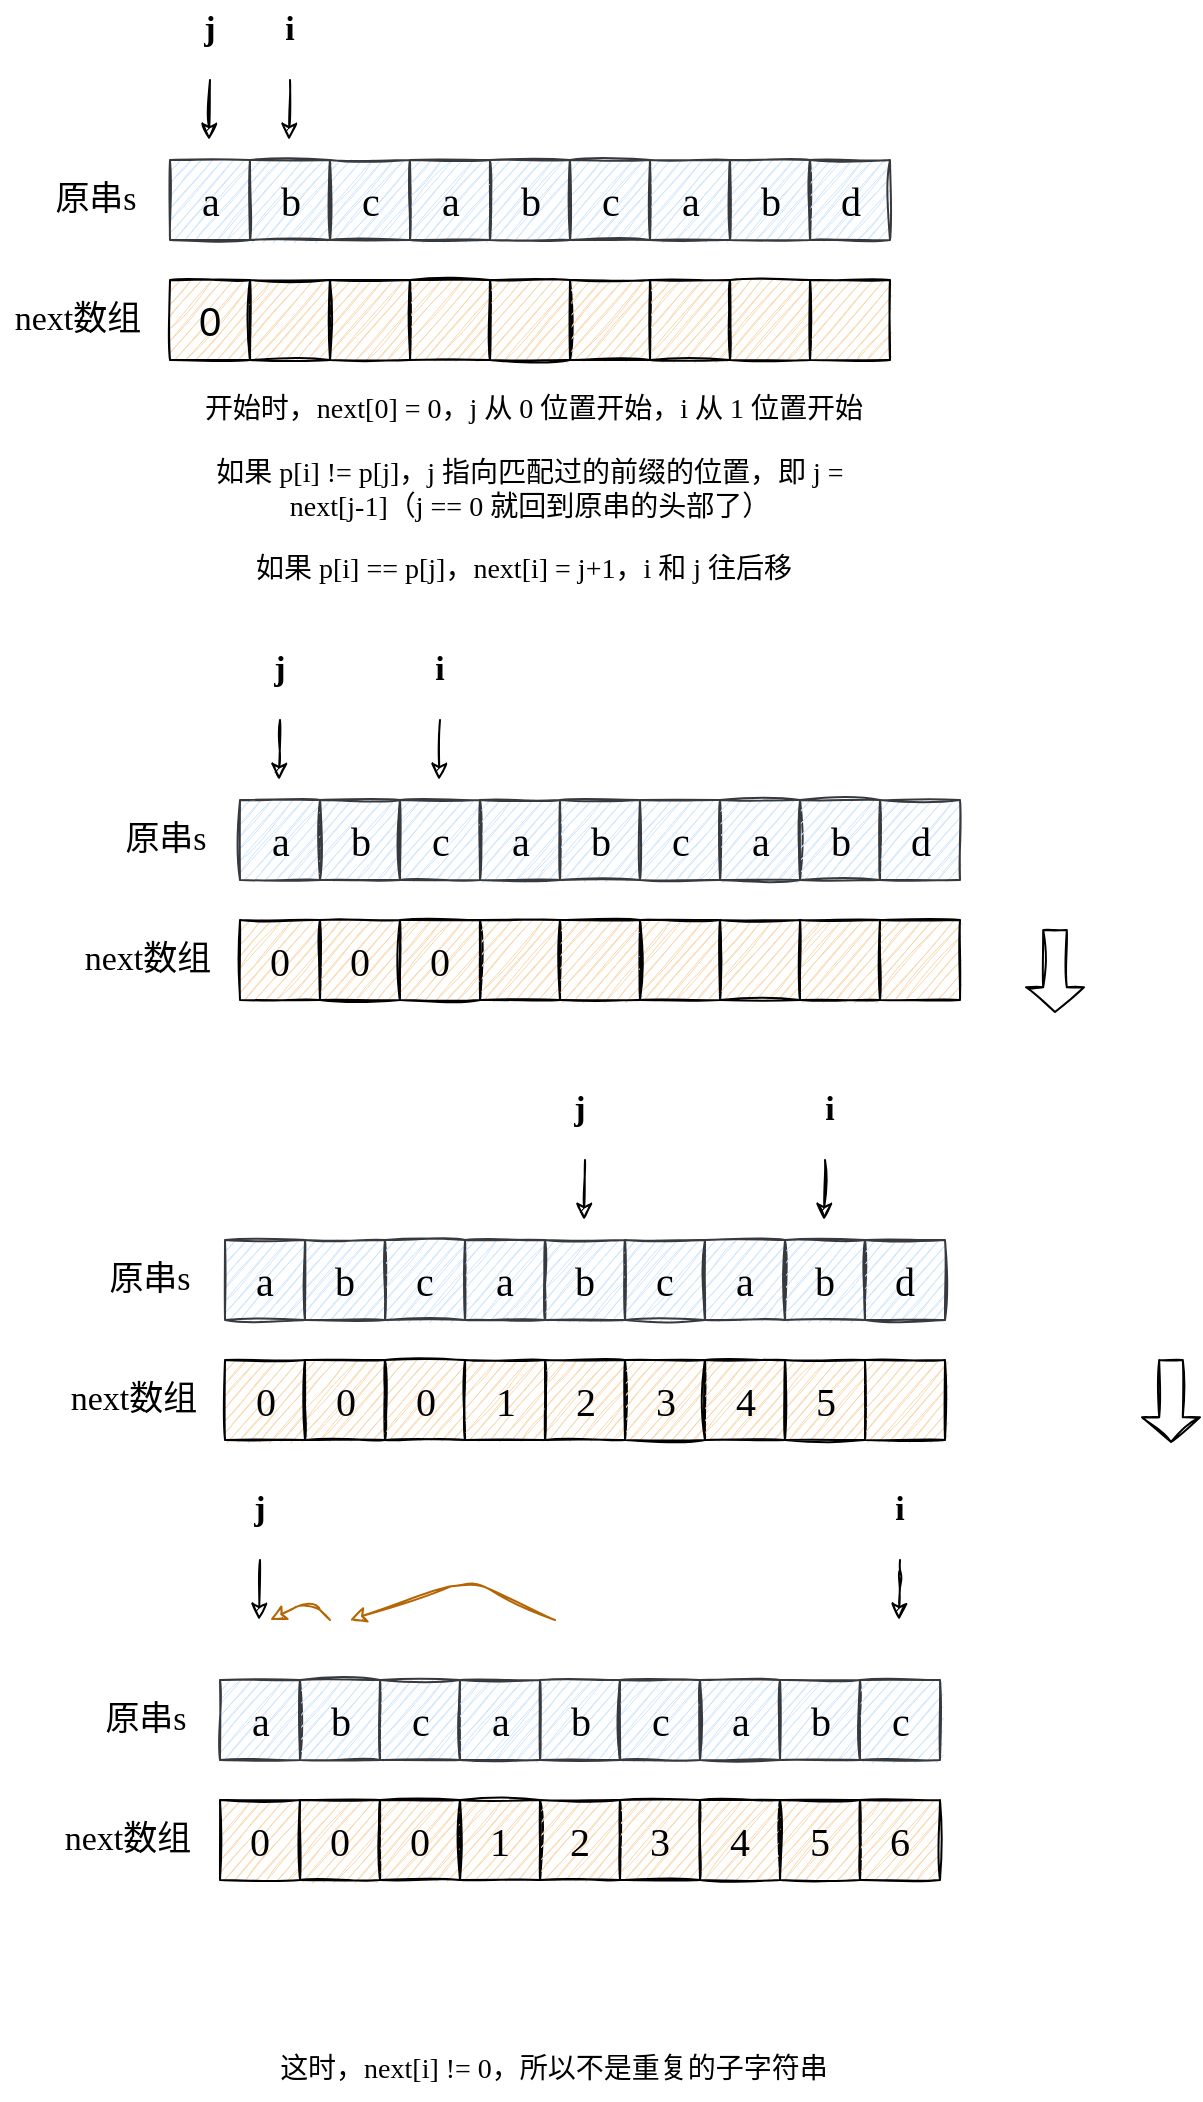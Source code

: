 <mxfile version="14.4.3" type="github">
  <diagram id="7ugZ_yGk9QIiD2wysOpb" name="Page-1">
    <mxGraphModel dx="1221" dy="645" grid="0" gridSize="10" guides="1" tooltips="1" connect="1" arrows="1" fold="1" page="1" pageScale="1" pageWidth="827" pageHeight="1169" math="0" shadow="0">
      <root>
        <mxCell id="0" />
        <mxCell id="1" parent="0" />
        <mxCell id="y8xqZsJNZSaKC4021zPC-1" value="" style="rounded=0;whiteSpace=wrap;html=1;shadow=0;sketch=1;fillColor=#cce5ff;strokeColor=#36393d;" vertex="1" parent="1">
          <mxGeometry x="120" y="120" width="40" height="40" as="geometry" />
        </mxCell>
        <mxCell id="y8xqZsJNZSaKC4021zPC-2" value="" style="rounded=0;whiteSpace=wrap;html=1;shadow=0;sketch=1;fillColor=#cce5ff;strokeColor=#36393d;" vertex="1" parent="1">
          <mxGeometry x="160" y="120" width="40" height="40" as="geometry" />
        </mxCell>
        <mxCell id="y8xqZsJNZSaKC4021zPC-3" value="" style="rounded=0;whiteSpace=wrap;html=1;shadow=0;sketch=1;fillColor=#cce5ff;strokeColor=#36393d;" vertex="1" parent="1">
          <mxGeometry x="200" y="120" width="40" height="40" as="geometry" />
        </mxCell>
        <mxCell id="y8xqZsJNZSaKC4021zPC-11" value="&lt;font face=&quot;Comic Sans MS&quot; style=&quot;font-size: 20px&quot;&gt;a&lt;/font&gt;" style="text;html=1;strokeColor=none;fillColor=none;align=center;verticalAlign=middle;whiteSpace=wrap;rounded=0;shadow=0;sketch=1;" vertex="1" parent="1">
          <mxGeometry x="112.5" y="130" width="55" height="20" as="geometry" />
        </mxCell>
        <mxCell id="y8xqZsJNZSaKC4021zPC-12" value="&lt;font face=&quot;Comic Sans MS&quot; style=&quot;font-size: 20px&quot;&gt;b&lt;/font&gt;" style="text;html=1;strokeColor=none;fillColor=none;align=center;verticalAlign=middle;whiteSpace=wrap;rounded=0;shadow=0;sketch=1;" vertex="1" parent="1">
          <mxGeometry x="152.5" y="130" width="55" height="20" as="geometry" />
        </mxCell>
        <mxCell id="y8xqZsJNZSaKC4021zPC-13" value="&lt;font face=&quot;Comic Sans MS&quot; style=&quot;font-size: 20px&quot;&gt;c&lt;/font&gt;" style="text;html=1;strokeColor=none;fillColor=none;align=center;verticalAlign=middle;whiteSpace=wrap;rounded=0;shadow=0;sketch=1;" vertex="1" parent="1">
          <mxGeometry x="192.5" y="130" width="55" height="20" as="geometry" />
        </mxCell>
        <mxCell id="y8xqZsJNZSaKC4021zPC-52" value="" style="rounded=0;whiteSpace=wrap;html=1;shadow=0;sketch=1;fillColor=#cce5ff;strokeColor=#36393d;" vertex="1" parent="1">
          <mxGeometry x="240" y="120" width="40" height="40" as="geometry" />
        </mxCell>
        <mxCell id="y8xqZsJNZSaKC4021zPC-53" value="" style="rounded=0;whiteSpace=wrap;html=1;shadow=0;sketch=1;fillColor=#cce5ff;strokeColor=#36393d;" vertex="1" parent="1">
          <mxGeometry x="280" y="120" width="40" height="40" as="geometry" />
        </mxCell>
        <mxCell id="y8xqZsJNZSaKC4021zPC-54" value="" style="rounded=0;whiteSpace=wrap;html=1;shadow=0;sketch=1;fillColor=#cce5ff;strokeColor=#36393d;" vertex="1" parent="1">
          <mxGeometry x="320" y="120" width="40" height="40" as="geometry" />
        </mxCell>
        <mxCell id="y8xqZsJNZSaKC4021zPC-55" value="" style="rounded=0;whiteSpace=wrap;html=1;shadow=0;sketch=1;fillColor=#cce5ff;strokeColor=#36393d;" vertex="1" parent="1">
          <mxGeometry x="360" y="120" width="40" height="40" as="geometry" />
        </mxCell>
        <mxCell id="y8xqZsJNZSaKC4021zPC-56" value="" style="rounded=0;whiteSpace=wrap;html=1;shadow=0;sketch=1;fillColor=#cce5ff;strokeColor=#36393d;" vertex="1" parent="1">
          <mxGeometry x="400" y="120" width="40" height="40" as="geometry" />
        </mxCell>
        <mxCell id="y8xqZsJNZSaKC4021zPC-57" value="" style="rounded=0;whiteSpace=wrap;html=1;shadow=0;sketch=1;fillColor=#cce5ff;strokeColor=#36393d;" vertex="1" parent="1">
          <mxGeometry x="440" y="120" width="40" height="40" as="geometry" />
        </mxCell>
        <mxCell id="y8xqZsJNZSaKC4021zPC-58" value="&lt;font face=&quot;Comic Sans MS&quot; style=&quot;font-size: 20px&quot;&gt;a&lt;/font&gt;" style="text;html=1;strokeColor=none;fillColor=none;align=center;verticalAlign=middle;whiteSpace=wrap;rounded=0;shadow=0;sketch=1;" vertex="1" parent="1">
          <mxGeometry x="232.5" y="130" width="55" height="20" as="geometry" />
        </mxCell>
        <mxCell id="y8xqZsJNZSaKC4021zPC-59" value="&lt;font face=&quot;Comic Sans MS&quot; style=&quot;font-size: 20px&quot;&gt;b&lt;/font&gt;" style="text;html=1;strokeColor=none;fillColor=none;align=center;verticalAlign=middle;whiteSpace=wrap;rounded=0;shadow=0;sketch=1;" vertex="1" parent="1">
          <mxGeometry x="272.5" y="130" width="55" height="20" as="geometry" />
        </mxCell>
        <mxCell id="y8xqZsJNZSaKC4021zPC-60" value="&lt;font face=&quot;Comic Sans MS&quot; style=&quot;font-size: 20px&quot;&gt;c&lt;/font&gt;" style="text;html=1;strokeColor=none;fillColor=none;align=center;verticalAlign=middle;whiteSpace=wrap;rounded=0;shadow=0;sketch=1;" vertex="1" parent="1">
          <mxGeometry x="312.5" y="130" width="55" height="20" as="geometry" />
        </mxCell>
        <mxCell id="y8xqZsJNZSaKC4021zPC-61" value="&lt;font face=&quot;Comic Sans MS&quot; style=&quot;font-size: 20px&quot;&gt;a&lt;/font&gt;" style="text;html=1;strokeColor=none;fillColor=none;align=center;verticalAlign=middle;whiteSpace=wrap;rounded=0;shadow=0;sketch=1;" vertex="1" parent="1">
          <mxGeometry x="352.5" y="130" width="55" height="20" as="geometry" />
        </mxCell>
        <mxCell id="y8xqZsJNZSaKC4021zPC-62" value="&lt;font face=&quot;Comic Sans MS&quot; style=&quot;font-size: 20px&quot;&gt;b&lt;/font&gt;" style="text;html=1;strokeColor=none;fillColor=none;align=center;verticalAlign=middle;whiteSpace=wrap;rounded=0;shadow=0;sketch=1;" vertex="1" parent="1">
          <mxGeometry x="392.5" y="130" width="55" height="20" as="geometry" />
        </mxCell>
        <mxCell id="y8xqZsJNZSaKC4021zPC-63" value="&lt;font face=&quot;Comic Sans MS&quot; style=&quot;font-size: 20px&quot;&gt;d&lt;/font&gt;" style="text;html=1;strokeColor=none;fillColor=none;align=center;verticalAlign=middle;whiteSpace=wrap;rounded=0;shadow=0;sketch=1;" vertex="1" parent="1">
          <mxGeometry x="432.5" y="130" width="55" height="20" as="geometry" />
        </mxCell>
        <mxCell id="y8xqZsJNZSaKC4021zPC-64" value="&lt;font style=&quot;font-size: 20px&quot;&gt;0&lt;/font&gt;" style="rounded=0;whiteSpace=wrap;html=1;shadow=0;sketch=1;fillColor=#fad7ac;" vertex="1" parent="1">
          <mxGeometry x="120" y="180" width="40" height="40" as="geometry" />
        </mxCell>
        <mxCell id="y8xqZsJNZSaKC4021zPC-65" value="" style="rounded=0;whiteSpace=wrap;html=1;shadow=0;sketch=1;fillColor=#fad7ac;" vertex="1" parent="1">
          <mxGeometry x="160" y="180" width="40" height="40" as="geometry" />
        </mxCell>
        <mxCell id="y8xqZsJNZSaKC4021zPC-66" value="" style="rounded=0;whiteSpace=wrap;html=1;shadow=0;sketch=1;fillColor=#fad7ac;" vertex="1" parent="1">
          <mxGeometry x="200" y="180" width="40" height="40" as="geometry" />
        </mxCell>
        <mxCell id="y8xqZsJNZSaKC4021zPC-70" value="" style="rounded=0;whiteSpace=wrap;html=1;shadow=0;sketch=1;fillColor=#fad7ac;" vertex="1" parent="1">
          <mxGeometry x="240" y="180" width="40" height="40" as="geometry" />
        </mxCell>
        <mxCell id="y8xqZsJNZSaKC4021zPC-71" value="" style="rounded=0;whiteSpace=wrap;html=1;shadow=0;sketch=1;fillColor=#fad7ac;" vertex="1" parent="1">
          <mxGeometry x="280" y="180" width="40" height="40" as="geometry" />
        </mxCell>
        <mxCell id="y8xqZsJNZSaKC4021zPC-72" value="" style="rounded=0;whiteSpace=wrap;html=1;shadow=0;sketch=1;fillColor=#fad7ac;" vertex="1" parent="1">
          <mxGeometry x="320" y="180" width="40" height="40" as="geometry" />
        </mxCell>
        <mxCell id="y8xqZsJNZSaKC4021zPC-73" value="" style="rounded=0;whiteSpace=wrap;html=1;shadow=0;sketch=1;fillColor=#fad7ac;" vertex="1" parent="1">
          <mxGeometry x="360" y="180" width="40" height="40" as="geometry" />
        </mxCell>
        <mxCell id="y8xqZsJNZSaKC4021zPC-74" value="" style="rounded=0;whiteSpace=wrap;html=1;shadow=0;sketch=1;fillColor=#fad7ac;" vertex="1" parent="1">
          <mxGeometry x="400" y="180" width="40" height="40" as="geometry" />
        </mxCell>
        <mxCell id="y8xqZsJNZSaKC4021zPC-75" value="" style="rounded=0;whiteSpace=wrap;html=1;shadow=0;sketch=1;fillColor=#fad7ac;" vertex="1" parent="1">
          <mxGeometry x="440" y="180" width="40" height="40" as="geometry" />
        </mxCell>
        <mxCell id="y8xqZsJNZSaKC4021zPC-82" value="&lt;font style=&quot;font-size: 17px&quot; face=&quot;Comic Sans MS&quot;&gt;原串s&lt;/font&gt;" style="text;html=1;strokeColor=none;fillColor=none;align=center;verticalAlign=middle;whiteSpace=wrap;rounded=0;shadow=0;sketch=1;" vertex="1" parent="1">
          <mxGeometry x="52.5" y="125" width="60" height="30" as="geometry" />
        </mxCell>
        <mxCell id="y8xqZsJNZSaKC4021zPC-83" value="&lt;font style=&quot;font-size: 17px&quot; face=&quot;Comic Sans MS&quot;&gt;next数组&lt;/font&gt;" style="text;html=1;strokeColor=none;fillColor=none;align=center;verticalAlign=middle;whiteSpace=wrap;rounded=0;shadow=0;sketch=1;" vertex="1" parent="1">
          <mxGeometry x="35" y="185" width="77.5" height="30" as="geometry" />
        </mxCell>
        <mxCell id="y8xqZsJNZSaKC4021zPC-84" value="" style="endArrow=classic;html=1;sketch=1;" edge="1" parent="1">
          <mxGeometry width="50" height="50" relative="1" as="geometry">
            <mxPoint x="180" y="80" as="sourcePoint" />
            <mxPoint x="179.5" y="110" as="targetPoint" />
          </mxGeometry>
        </mxCell>
        <mxCell id="y8xqZsJNZSaKC4021zPC-85" value="" style="endArrow=classic;html=1;sketch=1;" edge="1" parent="1">
          <mxGeometry width="50" height="50" relative="1" as="geometry">
            <mxPoint x="140" y="80" as="sourcePoint" />
            <mxPoint x="139.5" y="110" as="targetPoint" />
          </mxGeometry>
        </mxCell>
        <mxCell id="y8xqZsJNZSaKC4021zPC-86" value="&lt;font style=&quot;font-size: 17px&quot; face=&quot;Comic Sans MS&quot;&gt;&lt;b&gt;j&lt;/b&gt;&lt;/font&gt;" style="text;html=1;strokeColor=none;fillColor=none;align=center;verticalAlign=middle;whiteSpace=wrap;rounded=0;shadow=0;sketch=1;" vertex="1" parent="1">
          <mxGeometry x="110" y="40" width="60" height="30" as="geometry" />
        </mxCell>
        <mxCell id="y8xqZsJNZSaKC4021zPC-87" value="&lt;font style=&quot;font-size: 17px&quot; face=&quot;Comic Sans MS&quot;&gt;&lt;b&gt;i&lt;/b&gt;&lt;/font&gt;" style="text;html=1;strokeColor=none;fillColor=none;align=center;verticalAlign=middle;whiteSpace=wrap;rounded=0;shadow=0;sketch=1;" vertex="1" parent="1">
          <mxGeometry x="150" y="40" width="60" height="30" as="geometry" />
        </mxCell>
        <mxCell id="y8xqZsJNZSaKC4021zPC-88" value="&lt;font face=&quot;Comic Sans MS&quot; style=&quot;font-size: 14px&quot;&gt;开始时，next[0] = 0，j 从 0 位置开始，i 从 1 位置开始&lt;/font&gt;" style="text;html=1;strokeColor=none;fillColor=none;align=center;verticalAlign=middle;whiteSpace=wrap;rounded=0;shadow=0;sketch=1;" vertex="1" parent="1">
          <mxGeometry x="122.5" y="230" width="357.5" height="30" as="geometry" />
        </mxCell>
        <mxCell id="y8xqZsJNZSaKC4021zPC-89" value="&lt;span style=&quot;font-family: &amp;#34;comic sans ms&amp;#34; ; font-size: 14px&quot;&gt;如果 p[i] != p[j]，j 指向匹配过的前缀的位置，即 j = next[j-1]&lt;/span&gt;&lt;span style=&quot;font-family: &amp;#34;comic sans ms&amp;#34; ; font-size: 14px&quot;&gt;（j == 0 就回到原串的头部了）&lt;/span&gt;" style="text;html=1;strokeColor=none;fillColor=none;align=center;verticalAlign=middle;whiteSpace=wrap;rounded=0;shadow=0;sketch=1;" vertex="1" parent="1">
          <mxGeometry x="126.25" y="270" width="347.5" height="30" as="geometry" />
        </mxCell>
        <mxCell id="y8xqZsJNZSaKC4021zPC-90" value="&lt;span style=&quot;font-family: &amp;#34;comic sans ms&amp;#34; ; font-size: 14px&quot;&gt;如果 p[i] == p[j]，next[i] = j+1，i 和 j 往后移&lt;/span&gt;" style="text;html=1;strokeColor=none;fillColor=none;align=center;verticalAlign=middle;whiteSpace=wrap;rounded=0;shadow=0;sketch=1;" vertex="1" parent="1">
          <mxGeometry x="122.5" y="310" width="347.5" height="30" as="geometry" />
        </mxCell>
        <mxCell id="y8xqZsJNZSaKC4021zPC-91" value="" style="rounded=0;whiteSpace=wrap;html=1;shadow=0;sketch=1;fillColor=#cce5ff;strokeColor=#36393d;" vertex="1" parent="1">
          <mxGeometry x="155" y="440" width="40" height="40" as="geometry" />
        </mxCell>
        <mxCell id="y8xqZsJNZSaKC4021zPC-92" value="" style="rounded=0;whiteSpace=wrap;html=1;shadow=0;sketch=1;fillColor=#cce5ff;strokeColor=#36393d;" vertex="1" parent="1">
          <mxGeometry x="195" y="440" width="40" height="40" as="geometry" />
        </mxCell>
        <mxCell id="y8xqZsJNZSaKC4021zPC-93" value="" style="rounded=0;whiteSpace=wrap;html=1;shadow=0;sketch=1;fillColor=#cce5ff;strokeColor=#36393d;" vertex="1" parent="1">
          <mxGeometry x="235" y="440" width="40" height="40" as="geometry" />
        </mxCell>
        <mxCell id="y8xqZsJNZSaKC4021zPC-94" value="&lt;font face=&quot;Comic Sans MS&quot; style=&quot;font-size: 20px&quot;&gt;a&lt;/font&gt;" style="text;html=1;strokeColor=none;fillColor=none;align=center;verticalAlign=middle;whiteSpace=wrap;rounded=0;shadow=0;sketch=1;" vertex="1" parent="1">
          <mxGeometry x="147.5" y="450" width="55" height="20" as="geometry" />
        </mxCell>
        <mxCell id="y8xqZsJNZSaKC4021zPC-95" value="&lt;font face=&quot;Comic Sans MS&quot; style=&quot;font-size: 20px&quot;&gt;b&lt;/font&gt;" style="text;html=1;strokeColor=none;fillColor=none;align=center;verticalAlign=middle;whiteSpace=wrap;rounded=0;shadow=0;sketch=1;" vertex="1" parent="1">
          <mxGeometry x="187.5" y="450" width="55" height="20" as="geometry" />
        </mxCell>
        <mxCell id="y8xqZsJNZSaKC4021zPC-96" value="&lt;font face=&quot;Comic Sans MS&quot; style=&quot;font-size: 20px&quot;&gt;c&lt;/font&gt;" style="text;html=1;strokeColor=none;fillColor=none;align=center;verticalAlign=middle;whiteSpace=wrap;rounded=0;shadow=0;sketch=1;" vertex="1" parent="1">
          <mxGeometry x="227.5" y="450" width="55" height="20" as="geometry" />
        </mxCell>
        <mxCell id="y8xqZsJNZSaKC4021zPC-97" value="" style="rounded=0;whiteSpace=wrap;html=1;shadow=0;sketch=1;fillColor=#cce5ff;strokeColor=#36393d;" vertex="1" parent="1">
          <mxGeometry x="275" y="440" width="40" height="40" as="geometry" />
        </mxCell>
        <mxCell id="y8xqZsJNZSaKC4021zPC-98" value="" style="rounded=0;whiteSpace=wrap;html=1;shadow=0;sketch=1;fillColor=#cce5ff;strokeColor=#36393d;" vertex="1" parent="1">
          <mxGeometry x="315" y="440" width="40" height="40" as="geometry" />
        </mxCell>
        <mxCell id="y8xqZsJNZSaKC4021zPC-99" value="" style="rounded=0;whiteSpace=wrap;html=1;shadow=0;sketch=1;fillColor=#cce5ff;strokeColor=#36393d;" vertex="1" parent="1">
          <mxGeometry x="355" y="440" width="40" height="40" as="geometry" />
        </mxCell>
        <mxCell id="y8xqZsJNZSaKC4021zPC-100" value="" style="rounded=0;whiteSpace=wrap;html=1;shadow=0;sketch=1;fillColor=#cce5ff;strokeColor=#36393d;" vertex="1" parent="1">
          <mxGeometry x="395" y="440" width="40" height="40" as="geometry" />
        </mxCell>
        <mxCell id="y8xqZsJNZSaKC4021zPC-101" value="" style="rounded=0;whiteSpace=wrap;html=1;shadow=0;sketch=1;fillColor=#cce5ff;strokeColor=#36393d;" vertex="1" parent="1">
          <mxGeometry x="435" y="440" width="40" height="40" as="geometry" />
        </mxCell>
        <mxCell id="y8xqZsJNZSaKC4021zPC-102" value="" style="rounded=0;whiteSpace=wrap;html=1;shadow=0;sketch=1;fillColor=#cce5ff;strokeColor=#36393d;" vertex="1" parent="1">
          <mxGeometry x="475" y="440" width="40" height="40" as="geometry" />
        </mxCell>
        <mxCell id="y8xqZsJNZSaKC4021zPC-103" value="&lt;font face=&quot;Comic Sans MS&quot; style=&quot;font-size: 20px&quot;&gt;a&lt;/font&gt;" style="text;html=1;strokeColor=none;fillColor=none;align=center;verticalAlign=middle;whiteSpace=wrap;rounded=0;shadow=0;sketch=1;" vertex="1" parent="1">
          <mxGeometry x="267.5" y="450" width="55" height="20" as="geometry" />
        </mxCell>
        <mxCell id="y8xqZsJNZSaKC4021zPC-104" value="&lt;font face=&quot;Comic Sans MS&quot; style=&quot;font-size: 20px&quot;&gt;b&lt;/font&gt;" style="text;html=1;strokeColor=none;fillColor=none;align=center;verticalAlign=middle;whiteSpace=wrap;rounded=0;shadow=0;sketch=1;" vertex="1" parent="1">
          <mxGeometry x="307.5" y="450" width="55" height="20" as="geometry" />
        </mxCell>
        <mxCell id="y8xqZsJNZSaKC4021zPC-105" value="&lt;font face=&quot;Comic Sans MS&quot; style=&quot;font-size: 20px&quot;&gt;c&lt;/font&gt;" style="text;html=1;strokeColor=none;fillColor=none;align=center;verticalAlign=middle;whiteSpace=wrap;rounded=0;shadow=0;sketch=1;" vertex="1" parent="1">
          <mxGeometry x="347.5" y="450" width="55" height="20" as="geometry" />
        </mxCell>
        <mxCell id="y8xqZsJNZSaKC4021zPC-106" value="&lt;font face=&quot;Comic Sans MS&quot; style=&quot;font-size: 20px&quot;&gt;a&lt;/font&gt;" style="text;html=1;strokeColor=none;fillColor=none;align=center;verticalAlign=middle;whiteSpace=wrap;rounded=0;shadow=0;sketch=1;" vertex="1" parent="1">
          <mxGeometry x="387.5" y="450" width="55" height="20" as="geometry" />
        </mxCell>
        <mxCell id="y8xqZsJNZSaKC4021zPC-107" value="&lt;font face=&quot;Comic Sans MS&quot; style=&quot;font-size: 20px&quot;&gt;b&lt;/font&gt;" style="text;html=1;strokeColor=none;fillColor=none;align=center;verticalAlign=middle;whiteSpace=wrap;rounded=0;shadow=0;sketch=1;" vertex="1" parent="1">
          <mxGeometry x="427.5" y="450" width="55" height="20" as="geometry" />
        </mxCell>
        <mxCell id="y8xqZsJNZSaKC4021zPC-108" value="&lt;font face=&quot;Comic Sans MS&quot; style=&quot;font-size: 20px&quot;&gt;d&lt;/font&gt;" style="text;html=1;strokeColor=none;fillColor=none;align=center;verticalAlign=middle;whiteSpace=wrap;rounded=0;shadow=0;sketch=1;" vertex="1" parent="1">
          <mxGeometry x="467.5" y="450" width="55" height="20" as="geometry" />
        </mxCell>
        <mxCell id="y8xqZsJNZSaKC4021zPC-109" value="&lt;font style=&quot;font-size: 20px&quot; face=&quot;Comic Sans MS&quot;&gt;0&lt;/font&gt;" style="rounded=0;whiteSpace=wrap;html=1;shadow=0;sketch=1;fillColor=#fad7ac;" vertex="1" parent="1">
          <mxGeometry x="155" y="500" width="40" height="40" as="geometry" />
        </mxCell>
        <mxCell id="y8xqZsJNZSaKC4021zPC-110" value="&lt;font style=&quot;font-size: 20px&quot; face=&quot;Comic Sans MS&quot;&gt;0&lt;/font&gt;" style="rounded=0;whiteSpace=wrap;html=1;shadow=0;sketch=1;fillColor=#fad7ac;" vertex="1" parent="1">
          <mxGeometry x="195" y="500" width="40" height="40" as="geometry" />
        </mxCell>
        <mxCell id="y8xqZsJNZSaKC4021zPC-111" value="&lt;font style=&quot;font-size: 20px&quot; face=&quot;Comic Sans MS&quot;&gt;0&lt;/font&gt;" style="rounded=0;whiteSpace=wrap;html=1;shadow=0;sketch=1;fillColor=#fad7ac;" vertex="1" parent="1">
          <mxGeometry x="235" y="500" width="40" height="40" as="geometry" />
        </mxCell>
        <mxCell id="y8xqZsJNZSaKC4021zPC-112" value="" style="rounded=0;whiteSpace=wrap;html=1;shadow=0;sketch=1;fillColor=#fad7ac;" vertex="1" parent="1">
          <mxGeometry x="275" y="500" width="40" height="40" as="geometry" />
        </mxCell>
        <mxCell id="y8xqZsJNZSaKC4021zPC-113" value="" style="rounded=0;whiteSpace=wrap;html=1;shadow=0;sketch=1;fillColor=#fad7ac;" vertex="1" parent="1">
          <mxGeometry x="315" y="500" width="40" height="40" as="geometry" />
        </mxCell>
        <mxCell id="y8xqZsJNZSaKC4021zPC-114" value="" style="rounded=0;whiteSpace=wrap;html=1;shadow=0;sketch=1;fillColor=#fad7ac;" vertex="1" parent="1">
          <mxGeometry x="355" y="500" width="40" height="40" as="geometry" />
        </mxCell>
        <mxCell id="y8xqZsJNZSaKC4021zPC-115" value="" style="rounded=0;whiteSpace=wrap;html=1;shadow=0;sketch=1;fillColor=#fad7ac;" vertex="1" parent="1">
          <mxGeometry x="395" y="500" width="40" height="40" as="geometry" />
        </mxCell>
        <mxCell id="y8xqZsJNZSaKC4021zPC-116" value="" style="rounded=0;whiteSpace=wrap;html=1;shadow=0;sketch=1;fillColor=#fad7ac;" vertex="1" parent="1">
          <mxGeometry x="435" y="500" width="40" height="40" as="geometry" />
        </mxCell>
        <mxCell id="y8xqZsJNZSaKC4021zPC-117" value="" style="rounded=0;whiteSpace=wrap;html=1;shadow=0;sketch=1;fillColor=#fad7ac;" vertex="1" parent="1">
          <mxGeometry x="475" y="500" width="40" height="40" as="geometry" />
        </mxCell>
        <mxCell id="y8xqZsJNZSaKC4021zPC-118" value="&lt;font style=&quot;font-size: 17px&quot; face=&quot;Comic Sans MS&quot;&gt;原串s&lt;/font&gt;" style="text;html=1;strokeColor=none;fillColor=none;align=center;verticalAlign=middle;whiteSpace=wrap;rounded=0;shadow=0;sketch=1;" vertex="1" parent="1">
          <mxGeometry x="87.5" y="445" width="60" height="30" as="geometry" />
        </mxCell>
        <mxCell id="y8xqZsJNZSaKC4021zPC-119" value="&lt;font style=&quot;font-size: 17px&quot; face=&quot;Comic Sans MS&quot;&gt;next数组&lt;/font&gt;" style="text;html=1;strokeColor=none;fillColor=none;align=center;verticalAlign=middle;whiteSpace=wrap;rounded=0;shadow=0;sketch=1;" vertex="1" parent="1">
          <mxGeometry x="70" y="505" width="77.5" height="30" as="geometry" />
        </mxCell>
        <mxCell id="y8xqZsJNZSaKC4021zPC-120" value="" style="endArrow=classic;html=1;sketch=1;" edge="1" parent="1">
          <mxGeometry width="50" height="50" relative="1" as="geometry">
            <mxPoint x="255" y="400" as="sourcePoint" />
            <mxPoint x="254.5" y="430" as="targetPoint" />
          </mxGeometry>
        </mxCell>
        <mxCell id="y8xqZsJNZSaKC4021zPC-121" value="" style="endArrow=classic;html=1;sketch=1;" edge="1" parent="1">
          <mxGeometry width="50" height="50" relative="1" as="geometry">
            <mxPoint x="175" y="400" as="sourcePoint" />
            <mxPoint x="174.5" y="430" as="targetPoint" />
          </mxGeometry>
        </mxCell>
        <mxCell id="y8xqZsJNZSaKC4021zPC-122" value="&lt;font style=&quot;font-size: 17px&quot; face=&quot;Comic Sans MS&quot;&gt;&lt;b&gt;j&lt;/b&gt;&lt;/font&gt;" style="text;html=1;strokeColor=none;fillColor=none;align=center;verticalAlign=middle;whiteSpace=wrap;rounded=0;shadow=0;sketch=1;" vertex="1" parent="1">
          <mxGeometry x="145" y="360" width="60" height="30" as="geometry" />
        </mxCell>
        <mxCell id="y8xqZsJNZSaKC4021zPC-123" value="&lt;font style=&quot;font-size: 17px&quot; face=&quot;Comic Sans MS&quot;&gt;&lt;b&gt;i&lt;/b&gt;&lt;/font&gt;" style="text;html=1;strokeColor=none;fillColor=none;align=center;verticalAlign=middle;whiteSpace=wrap;rounded=0;shadow=0;sketch=1;" vertex="1" parent="1">
          <mxGeometry x="225" y="360" width="60" height="30" as="geometry" />
        </mxCell>
        <mxCell id="y8xqZsJNZSaKC4021zPC-124" value="" style="rounded=0;whiteSpace=wrap;html=1;shadow=0;sketch=1;fillColor=#cce5ff;strokeColor=#36393d;" vertex="1" parent="1">
          <mxGeometry x="147.5" y="660" width="40" height="40" as="geometry" />
        </mxCell>
        <mxCell id="y8xqZsJNZSaKC4021zPC-125" value="" style="rounded=0;whiteSpace=wrap;html=1;shadow=0;sketch=1;fillColor=#cce5ff;strokeColor=#36393d;" vertex="1" parent="1">
          <mxGeometry x="187.5" y="660" width="40" height="40" as="geometry" />
        </mxCell>
        <mxCell id="y8xqZsJNZSaKC4021zPC-126" value="" style="rounded=0;whiteSpace=wrap;html=1;shadow=0;sketch=1;fillColor=#cce5ff;strokeColor=#36393d;" vertex="1" parent="1">
          <mxGeometry x="227.5" y="660" width="40" height="40" as="geometry" />
        </mxCell>
        <mxCell id="y8xqZsJNZSaKC4021zPC-127" value="&lt;font face=&quot;Comic Sans MS&quot; style=&quot;font-size: 20px&quot;&gt;a&lt;/font&gt;" style="text;html=1;strokeColor=none;fillColor=none;align=center;verticalAlign=middle;whiteSpace=wrap;rounded=0;shadow=0;sketch=1;" vertex="1" parent="1">
          <mxGeometry x="140" y="670" width="55" height="20" as="geometry" />
        </mxCell>
        <mxCell id="y8xqZsJNZSaKC4021zPC-128" value="&lt;font face=&quot;Comic Sans MS&quot; style=&quot;font-size: 20px&quot;&gt;b&lt;/font&gt;" style="text;html=1;strokeColor=none;fillColor=none;align=center;verticalAlign=middle;whiteSpace=wrap;rounded=0;shadow=0;sketch=1;" vertex="1" parent="1">
          <mxGeometry x="180" y="670" width="55" height="20" as="geometry" />
        </mxCell>
        <mxCell id="y8xqZsJNZSaKC4021zPC-129" value="&lt;font face=&quot;Comic Sans MS&quot; style=&quot;font-size: 20px&quot;&gt;c&lt;/font&gt;" style="text;html=1;strokeColor=none;fillColor=none;align=center;verticalAlign=middle;whiteSpace=wrap;rounded=0;shadow=0;sketch=1;" vertex="1" parent="1">
          <mxGeometry x="220" y="670" width="55" height="20" as="geometry" />
        </mxCell>
        <mxCell id="y8xqZsJNZSaKC4021zPC-130" value="" style="rounded=0;whiteSpace=wrap;html=1;shadow=0;sketch=1;fillColor=#cce5ff;strokeColor=#36393d;" vertex="1" parent="1">
          <mxGeometry x="267.5" y="660" width="40" height="40" as="geometry" />
        </mxCell>
        <mxCell id="y8xqZsJNZSaKC4021zPC-131" value="" style="rounded=0;whiteSpace=wrap;html=1;shadow=0;sketch=1;fillColor=#cce5ff;strokeColor=#36393d;" vertex="1" parent="1">
          <mxGeometry x="307.5" y="660" width="40" height="40" as="geometry" />
        </mxCell>
        <mxCell id="y8xqZsJNZSaKC4021zPC-132" value="" style="rounded=0;whiteSpace=wrap;html=1;shadow=0;sketch=1;fillColor=#cce5ff;strokeColor=#36393d;" vertex="1" parent="1">
          <mxGeometry x="347.5" y="660" width="40" height="40" as="geometry" />
        </mxCell>
        <mxCell id="y8xqZsJNZSaKC4021zPC-133" value="" style="rounded=0;whiteSpace=wrap;html=1;shadow=0;sketch=1;fillColor=#cce5ff;strokeColor=#36393d;" vertex="1" parent="1">
          <mxGeometry x="387.5" y="660" width="40" height="40" as="geometry" />
        </mxCell>
        <mxCell id="y8xqZsJNZSaKC4021zPC-134" value="" style="rounded=0;whiteSpace=wrap;html=1;shadow=0;sketch=1;fillColor=#cce5ff;strokeColor=#36393d;" vertex="1" parent="1">
          <mxGeometry x="427.5" y="660" width="40" height="40" as="geometry" />
        </mxCell>
        <mxCell id="y8xqZsJNZSaKC4021zPC-135" value="" style="rounded=0;whiteSpace=wrap;html=1;shadow=0;sketch=1;fillColor=#cce5ff;strokeColor=#36393d;" vertex="1" parent="1">
          <mxGeometry x="467.5" y="660" width="40" height="40" as="geometry" />
        </mxCell>
        <mxCell id="y8xqZsJNZSaKC4021zPC-136" value="&lt;font face=&quot;Comic Sans MS&quot; style=&quot;font-size: 20px&quot;&gt;a&lt;/font&gt;" style="text;html=1;strokeColor=none;fillColor=none;align=center;verticalAlign=middle;whiteSpace=wrap;rounded=0;shadow=0;sketch=1;" vertex="1" parent="1">
          <mxGeometry x="260" y="670" width="55" height="20" as="geometry" />
        </mxCell>
        <mxCell id="y8xqZsJNZSaKC4021zPC-137" value="&lt;font face=&quot;Comic Sans MS&quot; style=&quot;font-size: 20px&quot;&gt;b&lt;/font&gt;" style="text;html=1;strokeColor=none;fillColor=none;align=center;verticalAlign=middle;whiteSpace=wrap;rounded=0;shadow=0;sketch=1;" vertex="1" parent="1">
          <mxGeometry x="300" y="670" width="55" height="20" as="geometry" />
        </mxCell>
        <mxCell id="y8xqZsJNZSaKC4021zPC-138" value="&lt;font face=&quot;Comic Sans MS&quot; style=&quot;font-size: 20px&quot;&gt;c&lt;/font&gt;" style="text;html=1;strokeColor=none;fillColor=none;align=center;verticalAlign=middle;whiteSpace=wrap;rounded=0;shadow=0;sketch=1;" vertex="1" parent="1">
          <mxGeometry x="340" y="670" width="55" height="20" as="geometry" />
        </mxCell>
        <mxCell id="y8xqZsJNZSaKC4021zPC-139" value="&lt;font face=&quot;Comic Sans MS&quot; style=&quot;font-size: 20px&quot;&gt;a&lt;/font&gt;" style="text;html=1;strokeColor=none;fillColor=none;align=center;verticalAlign=middle;whiteSpace=wrap;rounded=0;shadow=0;sketch=1;" vertex="1" parent="1">
          <mxGeometry x="380" y="670" width="55" height="20" as="geometry" />
        </mxCell>
        <mxCell id="y8xqZsJNZSaKC4021zPC-140" value="&lt;font face=&quot;Comic Sans MS&quot; style=&quot;font-size: 20px&quot;&gt;b&lt;/font&gt;" style="text;html=1;strokeColor=none;fillColor=none;align=center;verticalAlign=middle;whiteSpace=wrap;rounded=0;shadow=0;sketch=1;" vertex="1" parent="1">
          <mxGeometry x="420" y="670" width="55" height="20" as="geometry" />
        </mxCell>
        <mxCell id="y8xqZsJNZSaKC4021zPC-141" value="&lt;font face=&quot;Comic Sans MS&quot; style=&quot;font-size: 20px&quot;&gt;d&lt;/font&gt;" style="text;html=1;strokeColor=none;fillColor=none;align=center;verticalAlign=middle;whiteSpace=wrap;rounded=0;shadow=0;sketch=1;" vertex="1" parent="1">
          <mxGeometry x="460" y="670" width="55" height="20" as="geometry" />
        </mxCell>
        <mxCell id="y8xqZsJNZSaKC4021zPC-142" value="&lt;font style=&quot;font-size: 20px&quot; face=&quot;Comic Sans MS&quot;&gt;0&lt;/font&gt;" style="rounded=0;whiteSpace=wrap;html=1;shadow=0;sketch=1;fillColor=#fad7ac;" vertex="1" parent="1">
          <mxGeometry x="147.5" y="720" width="40" height="40" as="geometry" />
        </mxCell>
        <mxCell id="y8xqZsJNZSaKC4021zPC-143" value="&lt;font style=&quot;font-size: 20px&quot; face=&quot;Comic Sans MS&quot;&gt;0&lt;/font&gt;" style="rounded=0;whiteSpace=wrap;html=1;shadow=0;sketch=1;fillColor=#fad7ac;" vertex="1" parent="1">
          <mxGeometry x="187.5" y="720" width="40" height="40" as="geometry" />
        </mxCell>
        <mxCell id="y8xqZsJNZSaKC4021zPC-144" value="&lt;font style=&quot;font-size: 20px&quot; face=&quot;Comic Sans MS&quot;&gt;0&lt;/font&gt;" style="rounded=0;whiteSpace=wrap;html=1;shadow=0;sketch=1;fillColor=#fad7ac;" vertex="1" parent="1">
          <mxGeometry x="227.5" y="720" width="40" height="40" as="geometry" />
        </mxCell>
        <mxCell id="y8xqZsJNZSaKC4021zPC-145" value="&lt;font&gt;&lt;font style=&quot;font-size: 20px&quot; face=&quot;Comic Sans MS&quot;&gt;1&lt;/font&gt;&lt;br&gt;&lt;/font&gt;" style="rounded=0;whiteSpace=wrap;html=1;shadow=0;sketch=1;fillColor=#fad7ac;" vertex="1" parent="1">
          <mxGeometry x="267.5" y="720" width="40" height="40" as="geometry" />
        </mxCell>
        <mxCell id="y8xqZsJNZSaKC4021zPC-146" value="&lt;font style=&quot;font-size: 20px&quot; face=&quot;Comic Sans MS&quot;&gt;2&lt;/font&gt;" style="rounded=0;whiteSpace=wrap;html=1;shadow=0;sketch=1;fillColor=#fad7ac;" vertex="1" parent="1">
          <mxGeometry x="307.5" y="720" width="40" height="40" as="geometry" />
        </mxCell>
        <mxCell id="y8xqZsJNZSaKC4021zPC-147" value="&lt;font style=&quot;font-size: 20px&quot; face=&quot;Comic Sans MS&quot;&gt;3&lt;/font&gt;" style="rounded=0;whiteSpace=wrap;html=1;shadow=0;sketch=1;fillColor=#fad7ac;" vertex="1" parent="1">
          <mxGeometry x="347.5" y="720" width="40" height="40" as="geometry" />
        </mxCell>
        <mxCell id="y8xqZsJNZSaKC4021zPC-148" value="&lt;font style=&quot;font-size: 20px&quot; face=&quot;Comic Sans MS&quot;&gt;4&lt;/font&gt;" style="rounded=0;whiteSpace=wrap;html=1;shadow=0;sketch=1;fillColor=#fad7ac;" vertex="1" parent="1">
          <mxGeometry x="387.5" y="720" width="40" height="40" as="geometry" />
        </mxCell>
        <mxCell id="y8xqZsJNZSaKC4021zPC-149" value="&lt;font style=&quot;font-size: 20px&quot; face=&quot;Comic Sans MS&quot;&gt;5&lt;/font&gt;" style="rounded=0;whiteSpace=wrap;html=1;shadow=0;sketch=1;fillColor=#fad7ac;" vertex="1" parent="1">
          <mxGeometry x="427.5" y="720" width="40" height="40" as="geometry" />
        </mxCell>
        <mxCell id="y8xqZsJNZSaKC4021zPC-150" value="" style="rounded=0;whiteSpace=wrap;html=1;shadow=0;sketch=1;fillColor=#fad7ac;" vertex="1" parent="1">
          <mxGeometry x="467.5" y="720" width="40" height="40" as="geometry" />
        </mxCell>
        <mxCell id="y8xqZsJNZSaKC4021zPC-151" value="&lt;font style=&quot;font-size: 17px&quot; face=&quot;Comic Sans MS&quot;&gt;原串s&lt;/font&gt;" style="text;html=1;strokeColor=none;fillColor=none;align=center;verticalAlign=middle;whiteSpace=wrap;rounded=0;shadow=0;sketch=1;" vertex="1" parent="1">
          <mxGeometry x="80" y="665" width="60" height="30" as="geometry" />
        </mxCell>
        <mxCell id="y8xqZsJNZSaKC4021zPC-152" value="&lt;font style=&quot;font-size: 17px&quot; face=&quot;Comic Sans MS&quot;&gt;next数组&lt;/font&gt;" style="text;html=1;strokeColor=none;fillColor=none;align=center;verticalAlign=middle;whiteSpace=wrap;rounded=0;shadow=0;sketch=1;" vertex="1" parent="1">
          <mxGeometry x="62.5" y="725" width="77.5" height="30" as="geometry" />
        </mxCell>
        <mxCell id="y8xqZsJNZSaKC4021zPC-153" value="" style="endArrow=classic;html=1;sketch=1;" edge="1" parent="1">
          <mxGeometry width="50" height="50" relative="1" as="geometry">
            <mxPoint x="447.5" y="620" as="sourcePoint" />
            <mxPoint x="447" y="650" as="targetPoint" />
          </mxGeometry>
        </mxCell>
        <mxCell id="y8xqZsJNZSaKC4021zPC-154" value="" style="endArrow=classic;html=1;sketch=1;" edge="1" parent="1">
          <mxGeometry width="50" height="50" relative="1" as="geometry">
            <mxPoint x="327.5" y="620" as="sourcePoint" />
            <mxPoint x="327" y="650" as="targetPoint" />
          </mxGeometry>
        </mxCell>
        <mxCell id="y8xqZsJNZSaKC4021zPC-155" value="&lt;font style=&quot;font-size: 17px&quot; face=&quot;Comic Sans MS&quot;&gt;&lt;b&gt;j&lt;/b&gt;&lt;/font&gt;" style="text;html=1;strokeColor=none;fillColor=none;align=center;verticalAlign=middle;whiteSpace=wrap;rounded=0;shadow=0;sketch=1;" vertex="1" parent="1">
          <mxGeometry x="295" y="580" width="60" height="30" as="geometry" />
        </mxCell>
        <mxCell id="y8xqZsJNZSaKC4021zPC-156" value="&lt;font style=&quot;font-size: 17px&quot; face=&quot;Comic Sans MS&quot;&gt;&lt;b&gt;i&lt;/b&gt;&lt;/font&gt;" style="text;html=1;strokeColor=none;fillColor=none;align=center;verticalAlign=middle;whiteSpace=wrap;rounded=0;shadow=0;sketch=1;" vertex="1" parent="1">
          <mxGeometry x="420" y="580" width="60" height="30" as="geometry" />
        </mxCell>
        <mxCell id="y8xqZsJNZSaKC4021zPC-157" value="" style="rounded=0;whiteSpace=wrap;html=1;shadow=0;sketch=1;fillColor=#cce5ff;strokeColor=#36393d;" vertex="1" parent="1">
          <mxGeometry x="145" y="880" width="40" height="40" as="geometry" />
        </mxCell>
        <mxCell id="y8xqZsJNZSaKC4021zPC-158" value="" style="rounded=0;whiteSpace=wrap;html=1;shadow=0;sketch=1;fillColor=#cce5ff;strokeColor=#36393d;" vertex="1" parent="1">
          <mxGeometry x="185" y="880" width="40" height="40" as="geometry" />
        </mxCell>
        <mxCell id="y8xqZsJNZSaKC4021zPC-159" value="" style="rounded=0;whiteSpace=wrap;html=1;shadow=0;sketch=1;fillColor=#cce5ff;strokeColor=#36393d;" vertex="1" parent="1">
          <mxGeometry x="225" y="880" width="40" height="40" as="geometry" />
        </mxCell>
        <mxCell id="y8xqZsJNZSaKC4021zPC-160" value="&lt;font face=&quot;Comic Sans MS&quot; style=&quot;font-size: 20px&quot;&gt;a&lt;/font&gt;" style="text;html=1;strokeColor=none;fillColor=none;align=center;verticalAlign=middle;whiteSpace=wrap;rounded=0;shadow=0;sketch=1;" vertex="1" parent="1">
          <mxGeometry x="137.5" y="890" width="55" height="20" as="geometry" />
        </mxCell>
        <mxCell id="y8xqZsJNZSaKC4021zPC-161" value="&lt;font face=&quot;Comic Sans MS&quot; style=&quot;font-size: 20px&quot;&gt;b&lt;/font&gt;" style="text;html=1;strokeColor=none;fillColor=none;align=center;verticalAlign=middle;whiteSpace=wrap;rounded=0;shadow=0;sketch=1;" vertex="1" parent="1">
          <mxGeometry x="177.5" y="890" width="55" height="20" as="geometry" />
        </mxCell>
        <mxCell id="y8xqZsJNZSaKC4021zPC-162" value="&lt;font face=&quot;Comic Sans MS&quot; style=&quot;font-size: 20px&quot;&gt;c&lt;/font&gt;" style="text;html=1;strokeColor=none;fillColor=none;align=center;verticalAlign=middle;whiteSpace=wrap;rounded=0;shadow=0;sketch=1;" vertex="1" parent="1">
          <mxGeometry x="217.5" y="890" width="55" height="20" as="geometry" />
        </mxCell>
        <mxCell id="y8xqZsJNZSaKC4021zPC-163" value="" style="rounded=0;whiteSpace=wrap;html=1;shadow=0;sketch=1;fillColor=#cce5ff;strokeColor=#36393d;" vertex="1" parent="1">
          <mxGeometry x="265" y="880" width="40" height="40" as="geometry" />
        </mxCell>
        <mxCell id="y8xqZsJNZSaKC4021zPC-164" value="" style="rounded=0;whiteSpace=wrap;html=1;shadow=0;sketch=1;fillColor=#cce5ff;strokeColor=#36393d;" vertex="1" parent="1">
          <mxGeometry x="305" y="880" width="40" height="40" as="geometry" />
        </mxCell>
        <mxCell id="y8xqZsJNZSaKC4021zPC-165" value="" style="rounded=0;whiteSpace=wrap;html=1;shadow=0;sketch=1;fillColor=#cce5ff;strokeColor=#36393d;" vertex="1" parent="1">
          <mxGeometry x="345" y="880" width="40" height="40" as="geometry" />
        </mxCell>
        <mxCell id="y8xqZsJNZSaKC4021zPC-166" value="" style="rounded=0;whiteSpace=wrap;html=1;shadow=0;sketch=1;fillColor=#cce5ff;strokeColor=#36393d;" vertex="1" parent="1">
          <mxGeometry x="385" y="880" width="40" height="40" as="geometry" />
        </mxCell>
        <mxCell id="y8xqZsJNZSaKC4021zPC-167" value="" style="rounded=0;whiteSpace=wrap;html=1;shadow=0;sketch=1;fillColor=#cce5ff;strokeColor=#36393d;" vertex="1" parent="1">
          <mxGeometry x="425" y="880" width="40" height="40" as="geometry" />
        </mxCell>
        <mxCell id="y8xqZsJNZSaKC4021zPC-168" value="" style="rounded=0;whiteSpace=wrap;html=1;shadow=0;sketch=1;fillColor=#cce5ff;strokeColor=#36393d;" vertex="1" parent="1">
          <mxGeometry x="465" y="880" width="40" height="40" as="geometry" />
        </mxCell>
        <mxCell id="y8xqZsJNZSaKC4021zPC-169" value="&lt;font face=&quot;Comic Sans MS&quot; style=&quot;font-size: 20px&quot;&gt;a&lt;/font&gt;" style="text;html=1;strokeColor=none;fillColor=none;align=center;verticalAlign=middle;whiteSpace=wrap;rounded=0;shadow=0;sketch=1;" vertex="1" parent="1">
          <mxGeometry x="257.5" y="890" width="55" height="20" as="geometry" />
        </mxCell>
        <mxCell id="y8xqZsJNZSaKC4021zPC-170" value="&lt;font face=&quot;Comic Sans MS&quot; style=&quot;font-size: 20px&quot;&gt;b&lt;/font&gt;" style="text;html=1;strokeColor=none;fillColor=none;align=center;verticalAlign=middle;whiteSpace=wrap;rounded=0;shadow=0;sketch=1;" vertex="1" parent="1">
          <mxGeometry x="297.5" y="890" width="55" height="20" as="geometry" />
        </mxCell>
        <mxCell id="y8xqZsJNZSaKC4021zPC-171" value="&lt;font face=&quot;Comic Sans MS&quot; style=&quot;font-size: 20px&quot;&gt;c&lt;/font&gt;" style="text;html=1;strokeColor=none;fillColor=none;align=center;verticalAlign=middle;whiteSpace=wrap;rounded=0;shadow=0;sketch=1;" vertex="1" parent="1">
          <mxGeometry x="337.5" y="890" width="55" height="20" as="geometry" />
        </mxCell>
        <mxCell id="y8xqZsJNZSaKC4021zPC-172" value="&lt;font face=&quot;Comic Sans MS&quot; style=&quot;font-size: 20px&quot;&gt;a&lt;/font&gt;" style="text;html=1;strokeColor=none;fillColor=none;align=center;verticalAlign=middle;whiteSpace=wrap;rounded=0;shadow=0;sketch=1;" vertex="1" parent="1">
          <mxGeometry x="377.5" y="890" width="55" height="20" as="geometry" />
        </mxCell>
        <mxCell id="y8xqZsJNZSaKC4021zPC-173" value="&lt;font face=&quot;Comic Sans MS&quot; style=&quot;font-size: 20px&quot;&gt;b&lt;/font&gt;" style="text;html=1;strokeColor=none;fillColor=none;align=center;verticalAlign=middle;whiteSpace=wrap;rounded=0;shadow=0;sketch=1;" vertex="1" parent="1">
          <mxGeometry x="417.5" y="890" width="55" height="20" as="geometry" />
        </mxCell>
        <mxCell id="y8xqZsJNZSaKC4021zPC-174" value="&lt;font face=&quot;Comic Sans MS&quot; style=&quot;font-size: 20px&quot;&gt;c&lt;/font&gt;" style="text;html=1;strokeColor=none;fillColor=none;align=center;verticalAlign=middle;whiteSpace=wrap;rounded=0;shadow=0;sketch=1;" vertex="1" parent="1">
          <mxGeometry x="457.5" y="890" width="55" height="20" as="geometry" />
        </mxCell>
        <mxCell id="y8xqZsJNZSaKC4021zPC-175" value="&lt;font style=&quot;font-size: 20px&quot; face=&quot;Comic Sans MS&quot;&gt;0&lt;/font&gt;" style="rounded=0;whiteSpace=wrap;html=1;shadow=0;sketch=1;fillColor=#fad7ac;" vertex="1" parent="1">
          <mxGeometry x="145" y="940" width="40" height="40" as="geometry" />
        </mxCell>
        <mxCell id="y8xqZsJNZSaKC4021zPC-176" value="&lt;font style=&quot;font-size: 20px&quot; face=&quot;Comic Sans MS&quot;&gt;0&lt;/font&gt;" style="rounded=0;whiteSpace=wrap;html=1;shadow=0;sketch=1;fillColor=#fad7ac;" vertex="1" parent="1">
          <mxGeometry x="185" y="940" width="40" height="40" as="geometry" />
        </mxCell>
        <mxCell id="y8xqZsJNZSaKC4021zPC-177" value="&lt;font style=&quot;font-size: 20px&quot; face=&quot;Comic Sans MS&quot;&gt;0&lt;/font&gt;" style="rounded=0;whiteSpace=wrap;html=1;shadow=0;sketch=1;fillColor=#fad7ac;" vertex="1" parent="1">
          <mxGeometry x="225" y="940" width="40" height="40" as="geometry" />
        </mxCell>
        <mxCell id="y8xqZsJNZSaKC4021zPC-178" value="&lt;font&gt;&lt;font style=&quot;font-size: 20px&quot; face=&quot;Comic Sans MS&quot;&gt;1&lt;/font&gt;&lt;br&gt;&lt;/font&gt;" style="rounded=0;whiteSpace=wrap;html=1;shadow=0;sketch=1;fillColor=#fad7ac;" vertex="1" parent="1">
          <mxGeometry x="265" y="940" width="40" height="40" as="geometry" />
        </mxCell>
        <mxCell id="y8xqZsJNZSaKC4021zPC-179" value="&lt;font style=&quot;font-size: 20px&quot; face=&quot;Comic Sans MS&quot;&gt;2&lt;/font&gt;" style="rounded=0;whiteSpace=wrap;html=1;shadow=0;sketch=1;fillColor=#fad7ac;" vertex="1" parent="1">
          <mxGeometry x="305" y="940" width="40" height="40" as="geometry" />
        </mxCell>
        <mxCell id="y8xqZsJNZSaKC4021zPC-180" value="&lt;font style=&quot;font-size: 20px&quot; face=&quot;Comic Sans MS&quot;&gt;3&lt;/font&gt;" style="rounded=0;whiteSpace=wrap;html=1;shadow=0;sketch=1;fillColor=#fad7ac;" vertex="1" parent="1">
          <mxGeometry x="345" y="940" width="40" height="40" as="geometry" />
        </mxCell>
        <mxCell id="y8xqZsJNZSaKC4021zPC-182" value="&lt;font style=&quot;font-size: 20px&quot; face=&quot;Comic Sans MS&quot;&gt;5&lt;/font&gt;" style="rounded=0;whiteSpace=wrap;html=1;shadow=0;sketch=1;fillColor=#fad7ac;" vertex="1" parent="1">
          <mxGeometry x="425" y="940" width="40" height="40" as="geometry" />
        </mxCell>
        <mxCell id="y8xqZsJNZSaKC4021zPC-183" value="&lt;font style=&quot;font-size: 20px&quot; face=&quot;Comic Sans MS&quot;&gt;6&lt;/font&gt;" style="rounded=0;whiteSpace=wrap;html=1;shadow=0;sketch=1;fillColor=#fad7ac;" vertex="1" parent="1">
          <mxGeometry x="465" y="940" width="40" height="40" as="geometry" />
        </mxCell>
        <mxCell id="y8xqZsJNZSaKC4021zPC-184" value="&lt;font style=&quot;font-size: 17px&quot; face=&quot;Comic Sans MS&quot;&gt;原串s&lt;/font&gt;" style="text;html=1;strokeColor=none;fillColor=none;align=center;verticalAlign=middle;whiteSpace=wrap;rounded=0;shadow=0;sketch=1;" vertex="1" parent="1">
          <mxGeometry x="77.5" y="885" width="60" height="30" as="geometry" />
        </mxCell>
        <mxCell id="y8xqZsJNZSaKC4021zPC-185" value="&lt;font style=&quot;font-size: 17px&quot; face=&quot;Comic Sans MS&quot;&gt;next数组&lt;/font&gt;" style="text;html=1;strokeColor=none;fillColor=none;align=center;verticalAlign=middle;whiteSpace=wrap;rounded=0;shadow=0;sketch=1;" vertex="1" parent="1">
          <mxGeometry x="60" y="945" width="77.5" height="30" as="geometry" />
        </mxCell>
        <mxCell id="y8xqZsJNZSaKC4021zPC-186" value="" style="endArrow=classic;html=1;sketch=1;" edge="1" parent="1">
          <mxGeometry width="50" height="50" relative="1" as="geometry">
            <mxPoint x="485" y="820" as="sourcePoint" />
            <mxPoint x="484.5" y="850" as="targetPoint" />
            <Array as="points">
              <mxPoint x="485" y="830" />
            </Array>
          </mxGeometry>
        </mxCell>
        <mxCell id="y8xqZsJNZSaKC4021zPC-187" value="" style="endArrow=classic;html=1;sketch=1;" edge="1" parent="1">
          <mxGeometry width="50" height="50" relative="1" as="geometry">
            <mxPoint x="165" y="820" as="sourcePoint" />
            <mxPoint x="164.5" y="850" as="targetPoint" />
          </mxGeometry>
        </mxCell>
        <mxCell id="y8xqZsJNZSaKC4021zPC-188" value="&lt;font style=&quot;font-size: 17px&quot; face=&quot;Comic Sans MS&quot;&gt;&lt;b&gt;j&lt;/b&gt;&lt;/font&gt;" style="text;html=1;strokeColor=none;fillColor=none;align=center;verticalAlign=middle;whiteSpace=wrap;rounded=0;shadow=0;sketch=1;" vertex="1" parent="1">
          <mxGeometry x="135" y="780" width="60" height="30" as="geometry" />
        </mxCell>
        <mxCell id="y8xqZsJNZSaKC4021zPC-189" value="&lt;font style=&quot;font-size: 17px&quot; face=&quot;Comic Sans MS&quot;&gt;&lt;b&gt;i&lt;/b&gt;&lt;/font&gt;" style="text;html=1;strokeColor=none;fillColor=none;align=center;verticalAlign=middle;whiteSpace=wrap;rounded=0;shadow=0;sketch=1;" vertex="1" parent="1">
          <mxGeometry x="455" y="780" width="60" height="30" as="geometry" />
        </mxCell>
        <mxCell id="y8xqZsJNZSaKC4021zPC-190" value="&lt;font style=&quot;font-size: 20px&quot; face=&quot;Comic Sans MS&quot;&gt;4&lt;/font&gt;" style="rounded=0;whiteSpace=wrap;html=1;shadow=0;sketch=1;fillColor=#fad7ac;" vertex="1" parent="1">
          <mxGeometry x="385" y="940" width="40" height="40" as="geometry" />
        </mxCell>
        <mxCell id="y8xqZsJNZSaKC4021zPC-191" value="" style="endArrow=classic;html=1;sketch=1;fillColor=#fad7ac;strokeColor=#b46504;" edge="1" parent="1">
          <mxGeometry width="50" height="50" relative="1" as="geometry">
            <mxPoint x="312.5" y="850" as="sourcePoint" />
            <mxPoint x="210" y="850" as="targetPoint" />
            <Array as="points">
              <mxPoint x="270" y="830" />
            </Array>
          </mxGeometry>
        </mxCell>
        <mxCell id="y8xqZsJNZSaKC4021zPC-192" value="" style="endArrow=classic;html=1;sketch=1;fillColor=#fad7ac;strokeColor=#b46504;" edge="1" parent="1">
          <mxGeometry width="50" height="50" relative="1" as="geometry">
            <mxPoint x="200" y="850" as="sourcePoint" />
            <mxPoint x="170" y="850" as="targetPoint" />
            <Array as="points">
              <mxPoint x="190" y="840" />
            </Array>
          </mxGeometry>
        </mxCell>
        <mxCell id="y8xqZsJNZSaKC4021zPC-193" value="&lt;font face=&quot;comic sans ms&quot;&gt;&lt;span style=&quot;font-size: 14px&quot;&gt;这时，next[i] != 0，所以不是重复的子字符串&lt;/span&gt;&lt;/font&gt;" style="text;html=1;strokeColor=none;fillColor=none;align=center;verticalAlign=middle;whiteSpace=wrap;rounded=0;shadow=0;sketch=1;" vertex="1" parent="1">
          <mxGeometry x="137.5" y="1060" width="347.5" height="30" as="geometry" />
        </mxCell>
        <mxCell id="y8xqZsJNZSaKC4021zPC-195" value="" style="shape=singleArrow;whiteSpace=wrap;html=1;rounded=0;shadow=0;sketch=1;strokeColor=#000000;fillColor=#ffffff;arrowWidth=0.407;arrowSize=0.302;rotation=90;" vertex="1" parent="1">
          <mxGeometry x="542" y="511" width="41" height="29" as="geometry" />
        </mxCell>
        <mxCell id="y8xqZsJNZSaKC4021zPC-197" value="" style="shape=singleArrow;whiteSpace=wrap;html=1;rounded=0;shadow=0;sketch=1;strokeColor=#000000;fillColor=#ffffff;arrowWidth=0.407;arrowSize=0.302;rotation=90;" vertex="1" parent="1">
          <mxGeometry x="600" y="726" width="41" height="29" as="geometry" />
        </mxCell>
      </root>
    </mxGraphModel>
  </diagram>
</mxfile>
